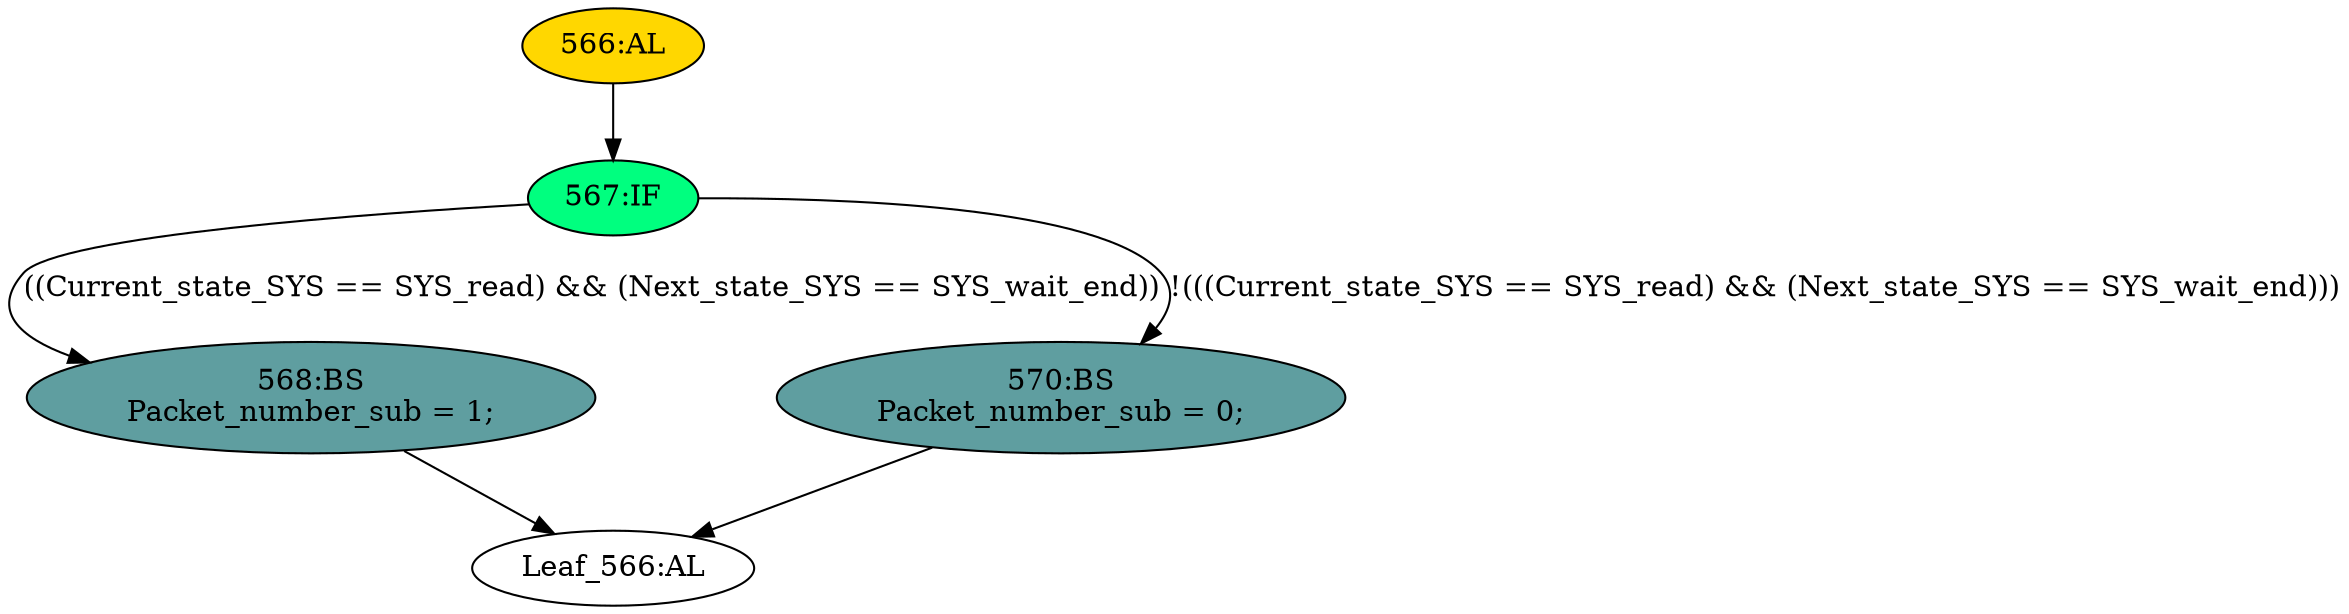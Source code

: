 strict digraph "" {
	node [label="\N"];
	"566:AL"	 [ast="<pyverilog.vparser.ast.Always object at 0x7fbd1c2d4f90>",
		clk_sens=False,
		fillcolor=gold,
		label="566:AL",
		sens="['Current_state_SYS', 'Next_state_SYS']",
		statements="[]",
		style=filled,
		typ=Always,
		use_var="['SYS_wait_end', 'SYS_read', 'Current_state_SYS', 'Next_state_SYS']"];
	"567:IF"	 [ast="<pyverilog.vparser.ast.IfStatement object at 0x7fbd1c2e61d0>",
		fillcolor=springgreen,
		label="567:IF",
		statements="[]",
		style=filled,
		typ=IfStatement];
	"566:AL" -> "567:IF"	 [cond="[]",
		lineno=None];
	"568:BS"	 [ast="<pyverilog.vparser.ast.BlockingSubstitution object at 0x7fbd1c2e63d0>",
		fillcolor=cadetblue,
		label="568:BS
Packet_number_sub = 1;",
		statements="[<pyverilog.vparser.ast.BlockingSubstitution object at 0x7fbd1c2e63d0>]",
		style=filled,
		typ=BlockingSubstitution];
	"567:IF" -> "568:BS"	 [cond="['Current_state_SYS', 'SYS_read', 'Next_state_SYS', 'SYS_wait_end']",
		label="((Current_state_SYS == SYS_read) && (Next_state_SYS == SYS_wait_end))",
		lineno=567];
	"570:BS"	 [ast="<pyverilog.vparser.ast.BlockingSubstitution object at 0x7fbd1c2e6210>",
		fillcolor=cadetblue,
		label="570:BS
Packet_number_sub = 0;",
		statements="[<pyverilog.vparser.ast.BlockingSubstitution object at 0x7fbd1c2e6210>]",
		style=filled,
		typ=BlockingSubstitution];
	"567:IF" -> "570:BS"	 [cond="['Current_state_SYS', 'SYS_read', 'Next_state_SYS', 'SYS_wait_end']",
		label="!(((Current_state_SYS == SYS_read) && (Next_state_SYS == SYS_wait_end)))",
		lineno=567];
	"Leaf_566:AL"	 [def_var="['Packet_number_sub']",
		label="Leaf_566:AL"];
	"568:BS" -> "Leaf_566:AL"	 [cond="[]",
		lineno=None];
	"570:BS" -> "Leaf_566:AL"	 [cond="[]",
		lineno=None];
}
